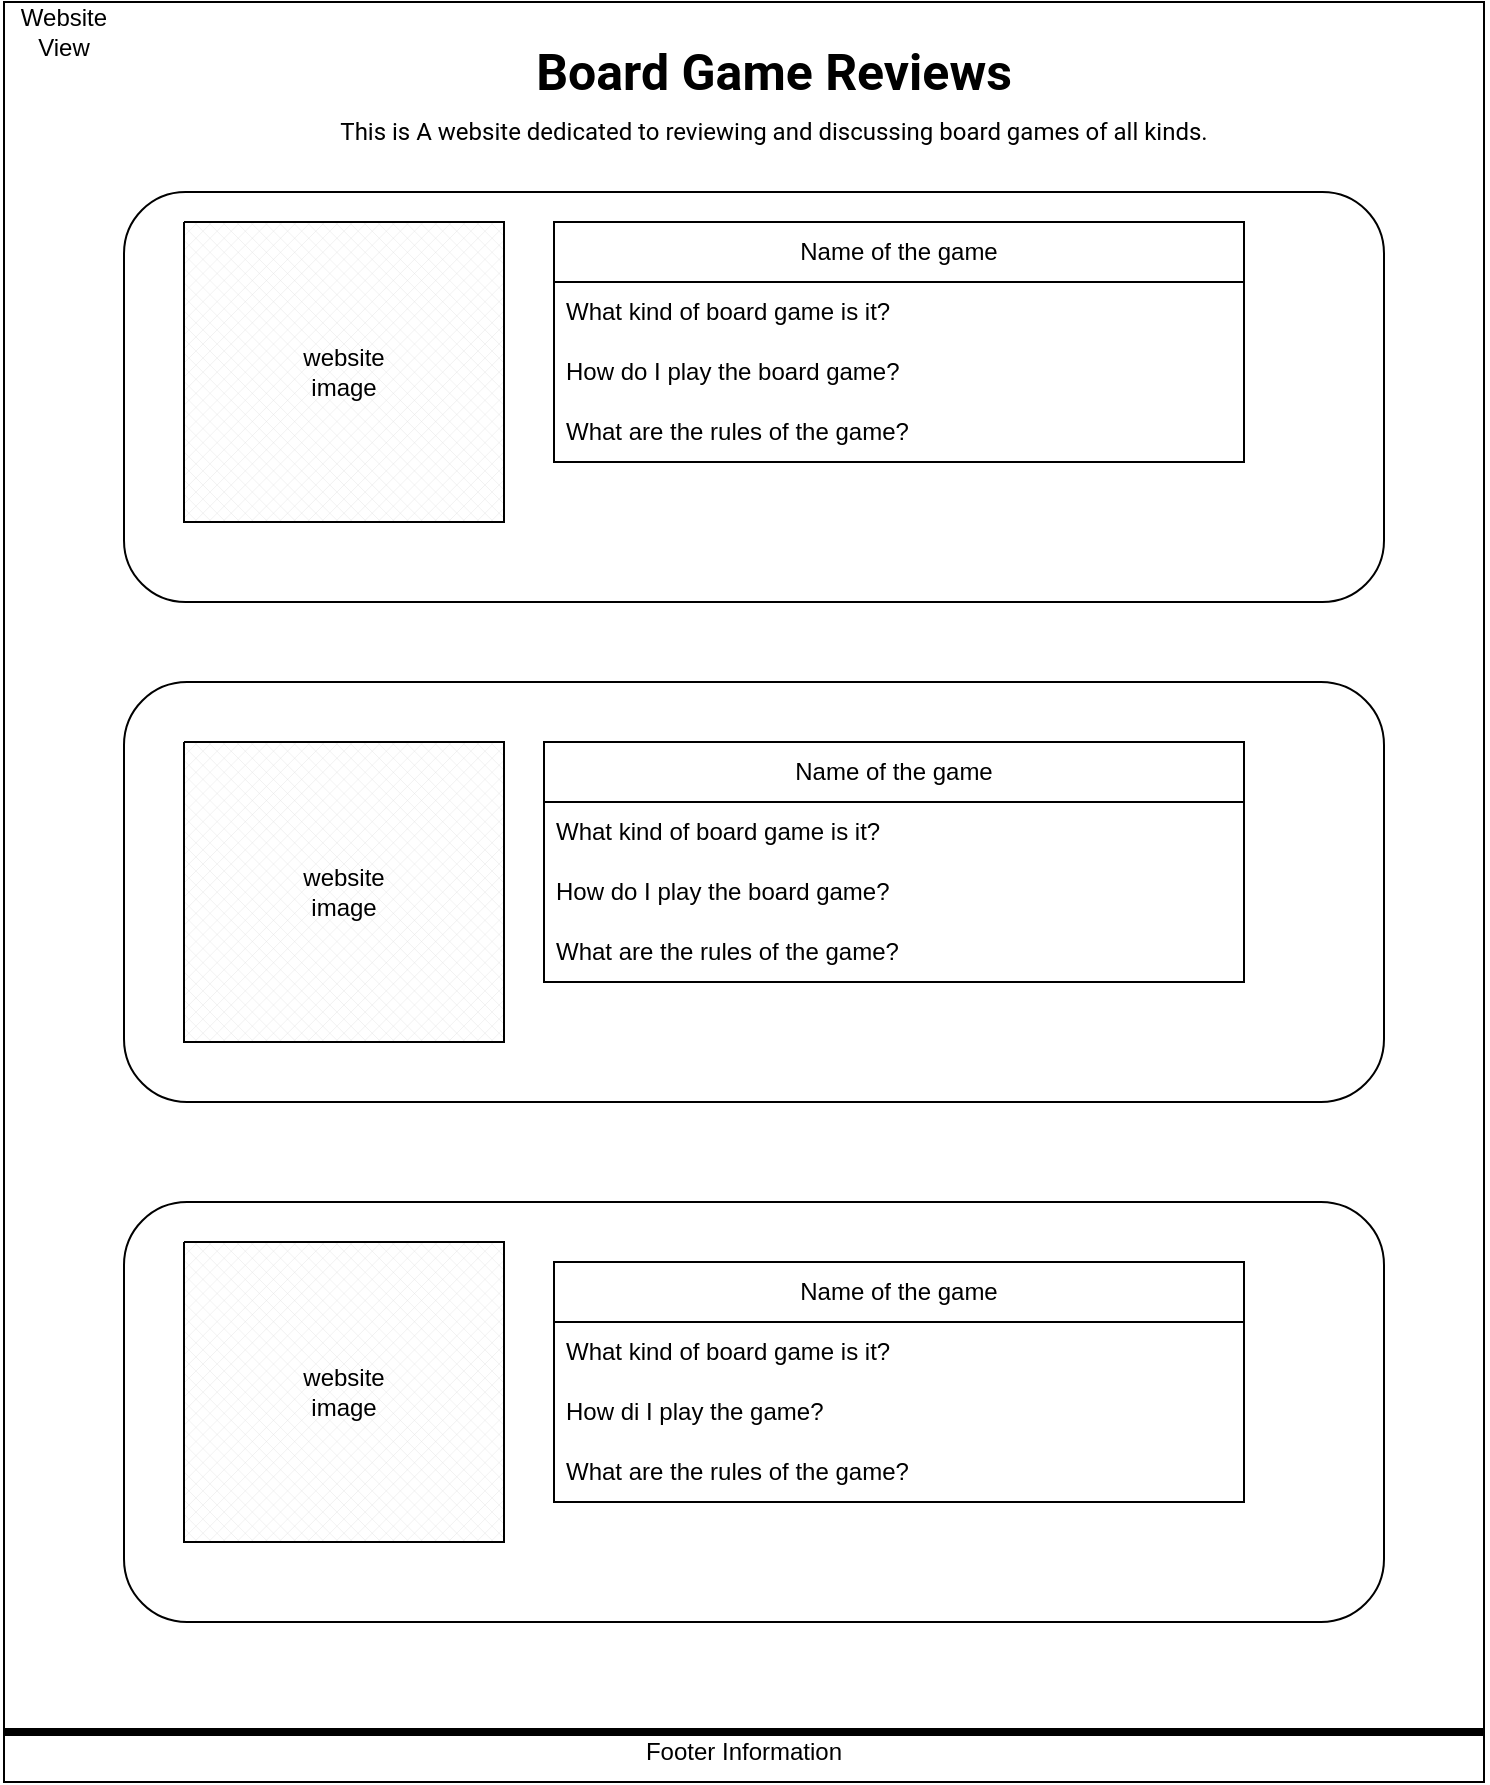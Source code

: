 <mxfile version="27.0.6">
  <diagram name="Page-1" id="_znIWGn0NRvZD12v937m">
    <mxGraphModel dx="1426" dy="777" grid="1" gridSize="10" guides="1" tooltips="1" connect="1" arrows="1" fold="1" page="1" pageScale="1" pageWidth="850" pageHeight="1100" background="#ffffff" math="0" shadow="0">
      <root>
        <mxCell id="0" />
        <mxCell id="1" parent="0" />
        <mxCell id="SibHaGJLhybgC71BaYIT-1" value="" style="rounded=0;whiteSpace=wrap;html=1;" vertex="1" parent="1">
          <mxGeometry x="80" y="40" width="740" height="890" as="geometry" />
        </mxCell>
        <mxCell id="SibHaGJLhybgC71BaYIT-2" value="&lt;h1&gt;&lt;font style=&quot;font-size: 25px;&quot; data-font-src=&quot;https://fonts.googleapis.com/css?family=Roboto&quot; face=&quot;Roboto&quot;&gt;Board Game Reviews&lt;/font&gt;&lt;/h1&gt;" style="text;html=1;align=center;verticalAlign=middle;whiteSpace=wrap;rounded=0;" vertex="1" parent="1">
          <mxGeometry x="170" y="60" width="590" height="30" as="geometry" />
        </mxCell>
        <mxCell id="SibHaGJLhybgC71BaYIT-3" value="&lt;font data-font-src=&quot;https://fonts.googleapis.com/css?family=Roboto&quot; face=&quot;Roboto&quot;&gt;This is A website dedicated to reviewing and discussing board games of all kinds.&lt;/font&gt;" style="text;html=1;align=center;verticalAlign=middle;whiteSpace=wrap;rounded=0;" vertex="1" parent="1">
          <mxGeometry x="170" y="90" width="590" height="30" as="geometry" />
        </mxCell>
        <mxCell id="SibHaGJLhybgC71BaYIT-5" value="Website View" style="text;html=1;align=center;verticalAlign=middle;whiteSpace=wrap;rounded=0;" vertex="1" parent="1">
          <mxGeometry x="80" y="40" width="60" height="30" as="geometry" />
        </mxCell>
        <mxCell id="SibHaGJLhybgC71BaYIT-6" value="" style="rounded=1;whiteSpace=wrap;html=1;" vertex="1" parent="1">
          <mxGeometry x="140" y="135" width="630" height="205" as="geometry" />
        </mxCell>
        <mxCell id="SibHaGJLhybgC71BaYIT-12" value="" style="verticalLabelPosition=bottom;verticalAlign=top;html=1;shape=mxgraph.basic.patternFillRect;fillStyle=diagGrid;step=5;fillStrokeWidth=0.2;fillStrokeColor=#dddddd;" vertex="1" parent="1">
          <mxGeometry x="170" y="150" width="160" height="150" as="geometry" />
        </mxCell>
        <mxCell id="SibHaGJLhybgC71BaYIT-13" value="website image" style="text;html=1;align=center;verticalAlign=middle;whiteSpace=wrap;rounded=0;" vertex="1" parent="1">
          <mxGeometry x="220" y="210" width="60" height="30" as="geometry" />
        </mxCell>
        <mxCell id="SibHaGJLhybgC71BaYIT-14" value="Name of the game" style="swimlane;fontStyle=0;childLayout=stackLayout;horizontal=1;startSize=30;horizontalStack=0;resizeParent=1;resizeParentMax=0;resizeLast=0;collapsible=1;marginBottom=0;whiteSpace=wrap;html=1;" vertex="1" parent="1">
          <mxGeometry x="355" y="150" width="345" height="120" as="geometry" />
        </mxCell>
        <mxCell id="SibHaGJLhybgC71BaYIT-15" value="What kind of board game is it?" style="text;strokeColor=none;fillColor=none;align=left;verticalAlign=middle;spacingLeft=4;spacingRight=4;overflow=hidden;points=[[0,0.5],[1,0.5]];portConstraint=eastwest;rotatable=0;whiteSpace=wrap;html=1;" vertex="1" parent="SibHaGJLhybgC71BaYIT-14">
          <mxGeometry y="30" width="345" height="30" as="geometry" />
        </mxCell>
        <mxCell id="SibHaGJLhybgC71BaYIT-16" value="How do I play the board game?" style="text;strokeColor=none;fillColor=none;align=left;verticalAlign=middle;spacingLeft=4;spacingRight=4;overflow=hidden;points=[[0,0.5],[1,0.5]];portConstraint=eastwest;rotatable=0;whiteSpace=wrap;html=1;" vertex="1" parent="SibHaGJLhybgC71BaYIT-14">
          <mxGeometry y="60" width="345" height="30" as="geometry" />
        </mxCell>
        <mxCell id="SibHaGJLhybgC71BaYIT-17" value="What are the rules of the game?" style="text;strokeColor=none;fillColor=none;align=left;verticalAlign=middle;spacingLeft=4;spacingRight=4;overflow=hidden;points=[[0,0.5],[1,0.5]];portConstraint=eastwest;rotatable=0;whiteSpace=wrap;html=1;" vertex="1" parent="SibHaGJLhybgC71BaYIT-14">
          <mxGeometry y="90" width="345" height="30" as="geometry" />
        </mxCell>
        <mxCell id="SibHaGJLhybgC71BaYIT-18" value="" style="rounded=1;whiteSpace=wrap;html=1;" vertex="1" parent="1">
          <mxGeometry x="140" y="380" width="630" height="210" as="geometry" />
        </mxCell>
        <mxCell id="SibHaGJLhybgC71BaYIT-21" value="Name of the game" style="swimlane;fontStyle=0;childLayout=stackLayout;horizontal=1;startSize=30;horizontalStack=0;resizeParent=1;resizeParentMax=0;resizeLast=0;collapsible=1;marginBottom=0;whiteSpace=wrap;html=1;" vertex="1" parent="1">
          <mxGeometry x="350" y="410" width="350" height="120" as="geometry" />
        </mxCell>
        <mxCell id="SibHaGJLhybgC71BaYIT-22" value="What kind of board game is it?" style="text;strokeColor=none;fillColor=none;align=left;verticalAlign=middle;spacingLeft=4;spacingRight=4;overflow=hidden;points=[[0,0.5],[1,0.5]];portConstraint=eastwest;rotatable=0;whiteSpace=wrap;html=1;" vertex="1" parent="SibHaGJLhybgC71BaYIT-21">
          <mxGeometry y="30" width="350" height="30" as="geometry" />
        </mxCell>
        <mxCell id="SibHaGJLhybgC71BaYIT-23" value="How do I play the board game?" style="text;strokeColor=none;fillColor=none;align=left;verticalAlign=middle;spacingLeft=4;spacingRight=4;overflow=hidden;points=[[0,0.5],[1,0.5]];portConstraint=eastwest;rotatable=0;whiteSpace=wrap;html=1;" vertex="1" parent="SibHaGJLhybgC71BaYIT-21">
          <mxGeometry y="60" width="350" height="30" as="geometry" />
        </mxCell>
        <mxCell id="SibHaGJLhybgC71BaYIT-24" value="What are the rules of the game?" style="text;strokeColor=none;fillColor=none;align=left;verticalAlign=middle;spacingLeft=4;spacingRight=4;overflow=hidden;points=[[0,0.5],[1,0.5]];portConstraint=eastwest;rotatable=0;whiteSpace=wrap;html=1;" vertex="1" parent="SibHaGJLhybgC71BaYIT-21">
          <mxGeometry y="90" width="350" height="30" as="geometry" />
        </mxCell>
        <mxCell id="SibHaGJLhybgC71BaYIT-26" value="" style="rounded=1;whiteSpace=wrap;html=1;" vertex="1" parent="1">
          <mxGeometry x="140" y="640" width="630" height="210" as="geometry" />
        </mxCell>
        <mxCell id="SibHaGJLhybgC71BaYIT-27" value="" style="verticalLabelPosition=bottom;verticalAlign=top;html=1;shape=mxgraph.basic.patternFillRect;fillStyle=diagGrid;step=5;fillStrokeWidth=0.2;fillStrokeColor=#dddddd;" vertex="1" parent="1">
          <mxGeometry x="170" y="410" width="160" height="150" as="geometry" />
        </mxCell>
        <mxCell id="SibHaGJLhybgC71BaYIT-28" value="website image" style="text;html=1;align=center;verticalAlign=middle;whiteSpace=wrap;rounded=0;" vertex="1" parent="1">
          <mxGeometry x="220" y="470" width="60" height="30" as="geometry" />
        </mxCell>
        <mxCell id="SibHaGJLhybgC71BaYIT-29" value="" style="verticalLabelPosition=bottom;verticalAlign=top;html=1;shape=mxgraph.basic.patternFillRect;fillStyle=diagGrid;step=5;fillStrokeWidth=0.2;fillStrokeColor=#dddddd;" vertex="1" parent="1">
          <mxGeometry x="170" y="660" width="160" height="150" as="geometry" />
        </mxCell>
        <mxCell id="SibHaGJLhybgC71BaYIT-30" value="website image" style="text;html=1;align=center;verticalAlign=middle;whiteSpace=wrap;rounded=0;" vertex="1" parent="1">
          <mxGeometry x="220" y="720" width="60" height="30" as="geometry" />
        </mxCell>
        <mxCell id="SibHaGJLhybgC71BaYIT-31" value="Name of the game" style="swimlane;fontStyle=0;childLayout=stackLayout;horizontal=1;startSize=30;horizontalStack=0;resizeParent=1;resizeParentMax=0;resizeLast=0;collapsible=1;marginBottom=0;whiteSpace=wrap;html=1;" vertex="1" parent="1">
          <mxGeometry x="355" y="670" width="345" height="120" as="geometry" />
        </mxCell>
        <mxCell id="SibHaGJLhybgC71BaYIT-32" value="What kind of board game is it?" style="text;strokeColor=none;fillColor=none;align=left;verticalAlign=middle;spacingLeft=4;spacingRight=4;overflow=hidden;points=[[0,0.5],[1,0.5]];portConstraint=eastwest;rotatable=0;whiteSpace=wrap;html=1;" vertex="1" parent="SibHaGJLhybgC71BaYIT-31">
          <mxGeometry y="30" width="345" height="30" as="geometry" />
        </mxCell>
        <mxCell id="SibHaGJLhybgC71BaYIT-33" value="How di I play the game?" style="text;strokeColor=none;fillColor=none;align=left;verticalAlign=middle;spacingLeft=4;spacingRight=4;overflow=hidden;points=[[0,0.5],[1,0.5]];portConstraint=eastwest;rotatable=0;whiteSpace=wrap;html=1;" vertex="1" parent="SibHaGJLhybgC71BaYIT-31">
          <mxGeometry y="60" width="345" height="30" as="geometry" />
        </mxCell>
        <mxCell id="SibHaGJLhybgC71BaYIT-34" value="What are the rules of the game?" style="text;strokeColor=none;fillColor=none;align=left;verticalAlign=middle;spacingLeft=4;spacingRight=4;overflow=hidden;points=[[0,0.5],[1,0.5]];portConstraint=eastwest;rotatable=0;whiteSpace=wrap;html=1;" vertex="1" parent="SibHaGJLhybgC71BaYIT-31">
          <mxGeometry y="90" width="345" height="30" as="geometry" />
        </mxCell>
        <mxCell id="SibHaGJLhybgC71BaYIT-35" value="Footer Information" style="text;html=1;align=center;verticalAlign=middle;whiteSpace=wrap;rounded=0;" vertex="1" parent="1">
          <mxGeometry x="80" y="900" width="740" height="30" as="geometry" />
        </mxCell>
        <mxCell id="SibHaGJLhybgC71BaYIT-36" value="" style="line;strokeWidth=4;html=1;perimeter=backbonePerimeter;points=[];outlineConnect=0;" vertex="1" parent="1">
          <mxGeometry x="80" y="900" width="740" height="10" as="geometry" />
        </mxCell>
      </root>
    </mxGraphModel>
  </diagram>
</mxfile>
